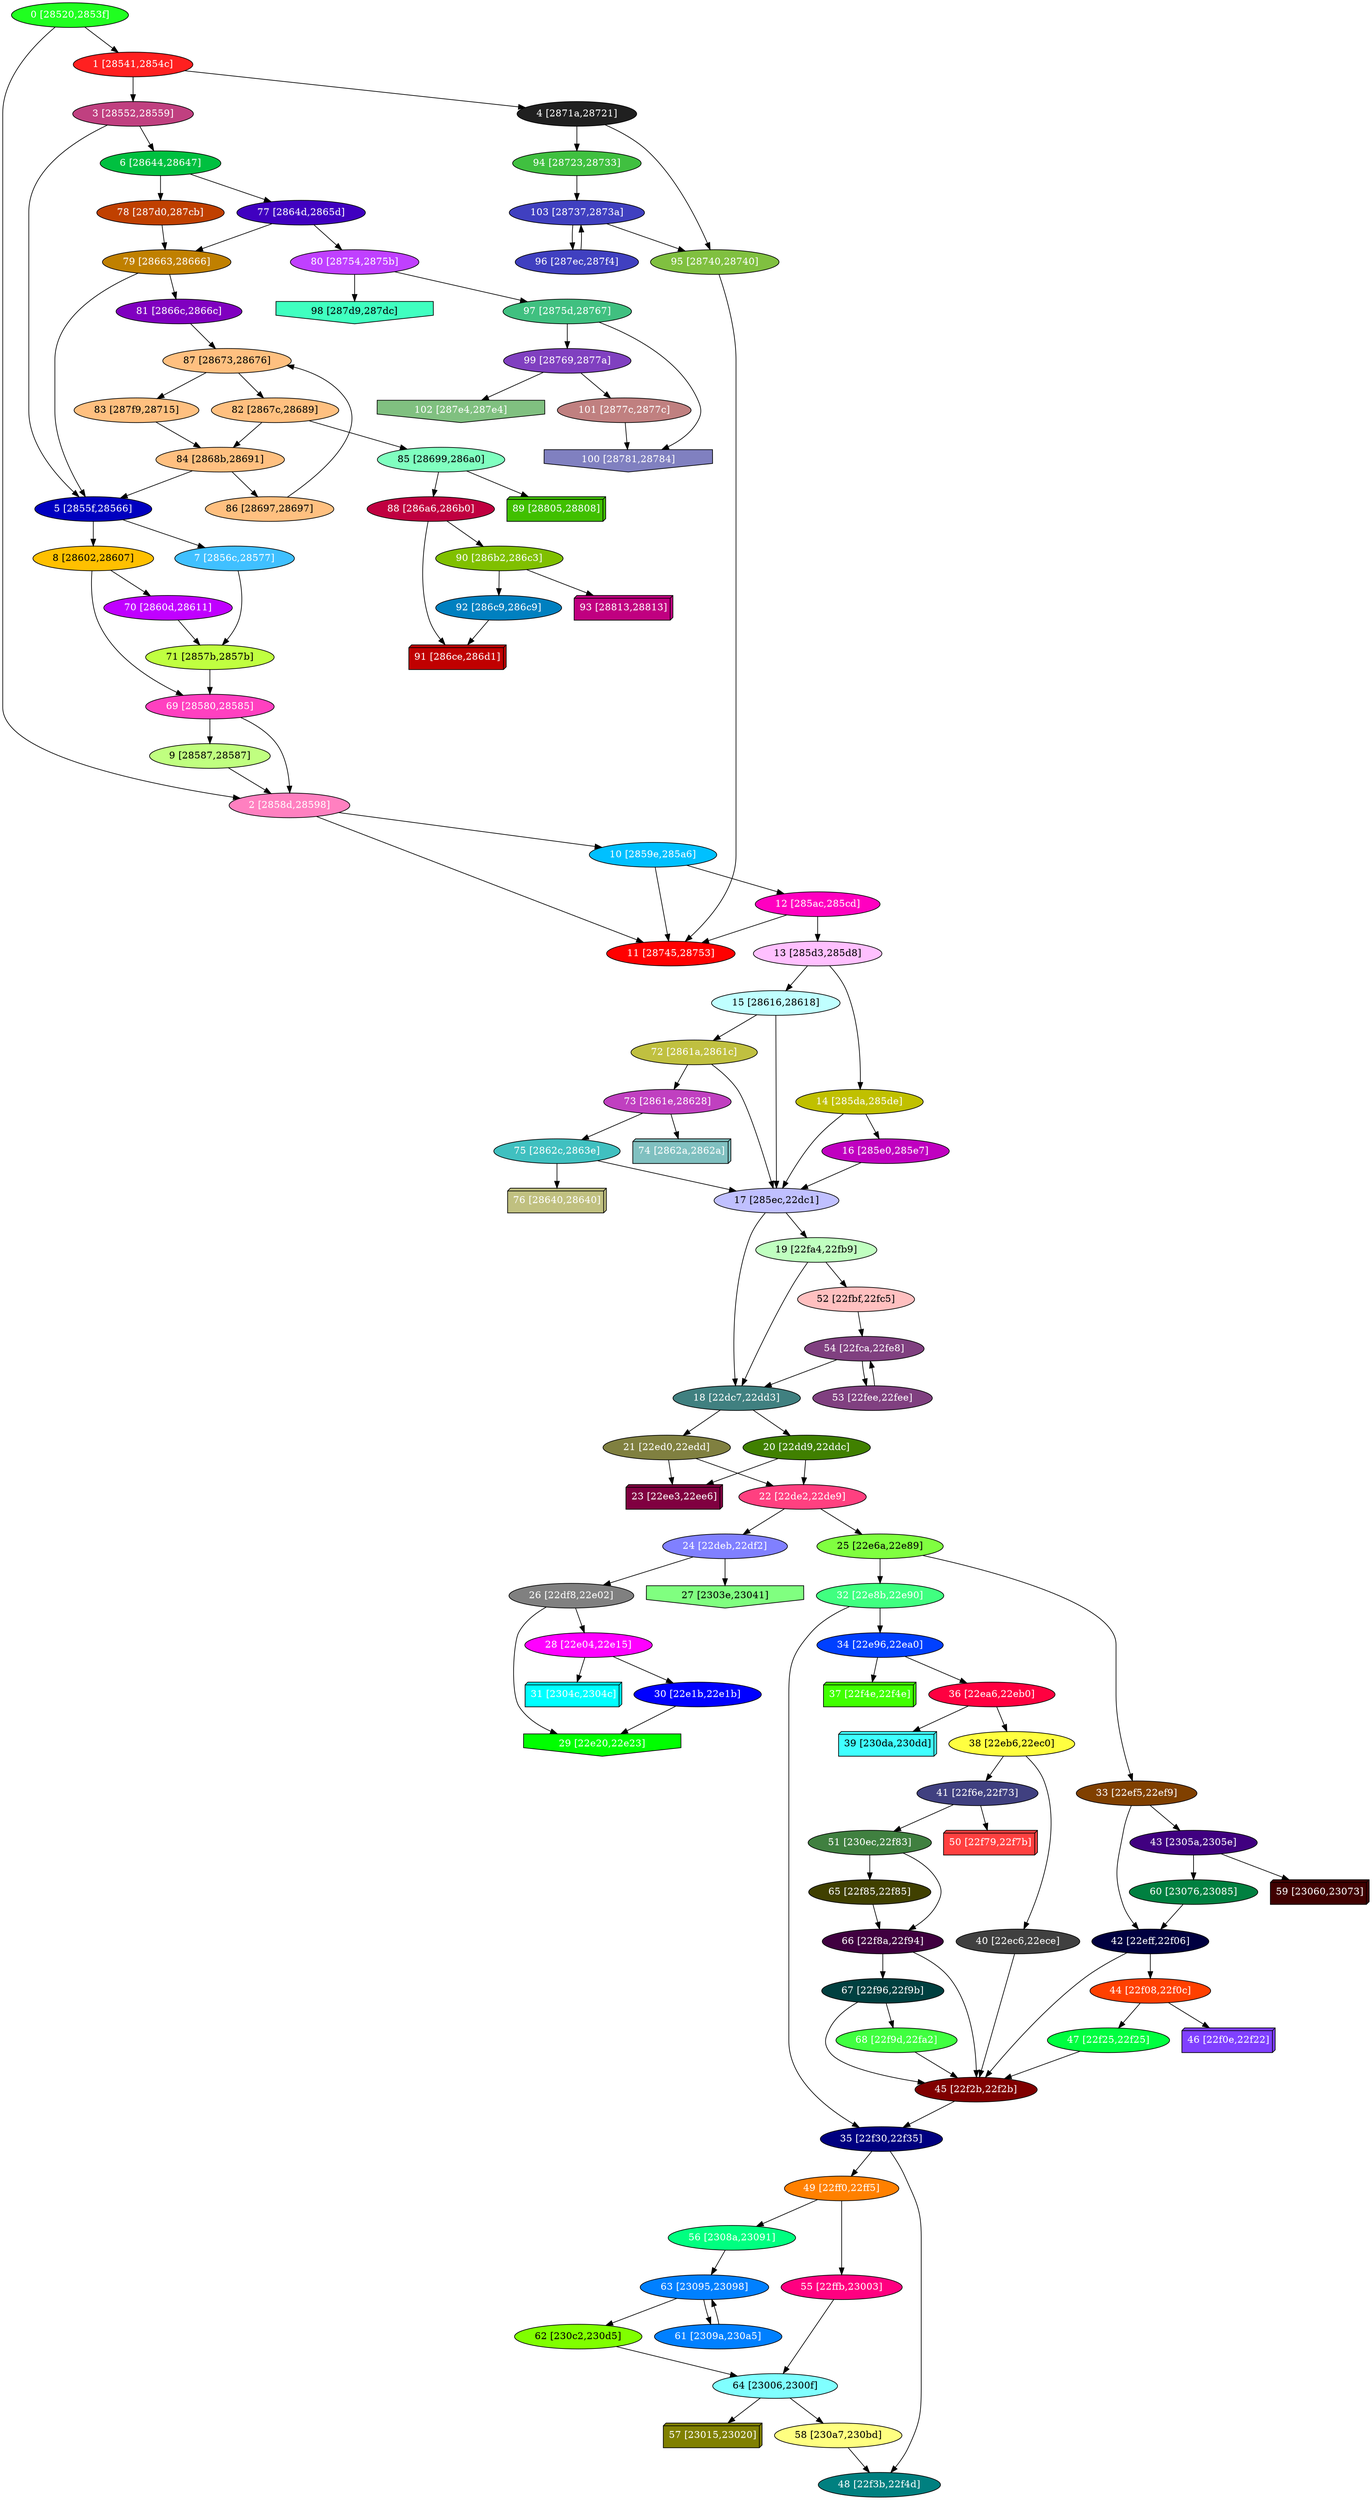 diGraph libnss3{
	libnss3_0  [style=filled fillcolor="#20FF20" fontcolor="#ffffff" shape=oval label="0 [28520,2853f]"]
	libnss3_1  [style=filled fillcolor="#FF2020" fontcolor="#ffffff" shape=oval label="1 [28541,2854c]"]
	libnss3_2  [style=filled fillcolor="#FF80C0" fontcolor="#ffffff" shape=oval label="2 [2858d,28598]"]
	libnss3_3  [style=filled fillcolor="#C04080" fontcolor="#ffffff" shape=oval label="3 [28552,28559]"]
	libnss3_4  [style=filled fillcolor="#202020" fontcolor="#ffffff" shape=oval label="4 [2871a,28721]"]
	libnss3_5  [style=filled fillcolor="#0000C0" fontcolor="#ffffff" shape=oval label="5 [2855f,28566]"]
	libnss3_6  [style=filled fillcolor="#00C040" fontcolor="#ffffff" shape=oval label="6 [28644,28647]"]
	libnss3_7  [style=filled fillcolor="#40C0FF" fontcolor="#ffffff" shape=oval label="7 [2856c,28577]"]
	libnss3_8  [style=filled fillcolor="#FFC000" fontcolor="#000000" shape=oval label="8 [28602,28607]"]
	libnss3_9  [style=filled fillcolor="#C0FF80" fontcolor="#000000" shape=oval label="9 [28587,28587]"]
	libnss3_a  [style=filled fillcolor="#00C0FF" fontcolor="#ffffff" shape=oval label="10 [2859e,285a6]"]
	libnss3_b  [style=filled fillcolor="#FF0000" fontcolor="#ffffff" shape=oval label="11 [28745,28753]"]
	libnss3_c  [style=filled fillcolor="#FF00C0" fontcolor="#ffffff" shape=oval label="12 [285ac,285cd]"]
	libnss3_d  [style=filled fillcolor="#FFC0FF" fontcolor="#000000" shape=oval label="13 [285d3,285d8]"]
	libnss3_e  [style=filled fillcolor="#C0C000" fontcolor="#ffffff" shape=oval label="14 [285da,285de]"]
	libnss3_f  [style=filled fillcolor="#C0FFFF" fontcolor="#000000" shape=oval label="15 [28616,28618]"]
	libnss3_10  [style=filled fillcolor="#C000C0" fontcolor="#ffffff" shape=oval label="16 [285e0,285e7]"]
	libnss3_11  [style=filled fillcolor="#C0C0FF" fontcolor="#000000" shape=oval label="17 [285ec,22dc1]"]
	libnss3_12  [style=filled fillcolor="#408080" fontcolor="#ffffff" shape=oval label="18 [22dc7,22dd3]"]
	libnss3_13  [style=filled fillcolor="#C0FFC0" fontcolor="#000000" shape=oval label="19 [22fa4,22fb9]"]
	libnss3_14  [style=filled fillcolor="#408000" fontcolor="#ffffff" shape=oval label="20 [22dd9,22ddc]"]
	libnss3_15  [style=filled fillcolor="#808040" fontcolor="#ffffff" shape=oval label="21 [22ed0,22edd]"]
	libnss3_16  [style=filled fillcolor="#FF4080" fontcolor="#ffffff" shape=oval label="22 [22de2,22de9]"]
	libnss3_17  [style=filled fillcolor="#800040" fontcolor="#ffffff" shape=box3d label="23 [22ee3,22ee6]"]
	libnss3_18  [style=filled fillcolor="#8080FF" fontcolor="#ffffff" shape=oval label="24 [22deb,22df2]"]
	libnss3_19  [style=filled fillcolor="#80FF40" fontcolor="#000000" shape=oval label="25 [22e6a,22e89]"]
	libnss3_1a  [style=filled fillcolor="#808080" fontcolor="#ffffff" shape=oval label="26 [22df8,22e02]"]
	libnss3_1b  [style=filled fillcolor="#80FF80" fontcolor="#000000" shape=invhouse label="27 [2303e,23041]"]
	libnss3_1c  [style=filled fillcolor="#FF00FF" fontcolor="#ffffff" shape=oval label="28 [22e04,22e15]"]
	libnss3_1d  [style=filled fillcolor="#00FF00" fontcolor="#ffffff" shape=invhouse label="29 [22e20,22e23]"]
	libnss3_1e  [style=filled fillcolor="#0000FF" fontcolor="#ffffff" shape=oval label="30 [22e1b,22e1b]"]
	libnss3_1f  [style=filled fillcolor="#00FFFF" fontcolor="#ffffff" shape=box3d label="31 [2304c,2304c]"]
	libnss3_20  [style=filled fillcolor="#40FF80" fontcolor="#ffffff" shape=oval label="32 [22e8b,22e90]"]
	libnss3_21  [style=filled fillcolor="#804000" fontcolor="#ffffff" shape=oval label="33 [22ef5,22ef9]"]
	libnss3_22  [style=filled fillcolor="#0040FF" fontcolor="#ffffff" shape=oval label="34 [22e96,22ea0]"]
	libnss3_23  [style=filled fillcolor="#000080" fontcolor="#ffffff" shape=oval label="35 [22f30,22f35]"]
	libnss3_24  [style=filled fillcolor="#FF0040" fontcolor="#ffffff" shape=oval label="36 [22ea6,22eb0]"]
	libnss3_25  [style=filled fillcolor="#40FF00" fontcolor="#ffffff" shape=box3d label="37 [22f4e,22f4e]"]
	libnss3_26  [style=filled fillcolor="#FFFF40" fontcolor="#000000" shape=oval label="38 [22eb6,22ec0]"]
	libnss3_27  [style=filled fillcolor="#40FFFF" fontcolor="#000000" shape=box3d label="39 [230da,230dd]"]
	libnss3_28  [style=filled fillcolor="#404040" fontcolor="#ffffff" shape=oval label="40 [22ec6,22ece]"]
	libnss3_29  [style=filled fillcolor="#404080" fontcolor="#ffffff" shape=oval label="41 [22f6e,22f73]"]
	libnss3_2a  [style=filled fillcolor="#000040" fontcolor="#ffffff" shape=oval label="42 [22eff,22f06]"]
	libnss3_2b  [style=filled fillcolor="#400080" fontcolor="#ffffff" shape=oval label="43 [2305a,2305e]"]
	libnss3_2c  [style=filled fillcolor="#FF4000" fontcolor="#ffffff" shape=oval label="44 [22f08,22f0c]"]
	libnss3_2d  [style=filled fillcolor="#800000" fontcolor="#ffffff" shape=oval label="45 [22f2b,22f2b]"]
	libnss3_2e  [style=filled fillcolor="#8040FF" fontcolor="#ffffff" shape=box3d label="46 [22f0e,22f22]"]
	libnss3_2f  [style=filled fillcolor="#00FF40" fontcolor="#ffffff" shape=oval label="47 [22f25,22f25]"]
	libnss3_30  [style=filled fillcolor="#008080" fontcolor="#ffffff" shape=oval label="48 [22f3b,22f4d]"]
	libnss3_31  [style=filled fillcolor="#FF8000" fontcolor="#ffffff" shape=oval label="49 [22ff0,22ff5]"]
	libnss3_32  [style=filled fillcolor="#FF4040" fontcolor="#ffffff" shape=box3d label="50 [22f79,22f7b]"]
	libnss3_33  [style=filled fillcolor="#408040" fontcolor="#ffffff" shape=oval label="51 [230ec,22f83]"]
	libnss3_34  [style=filled fillcolor="#FFC0C0" fontcolor="#000000" shape=oval label="52 [22fbf,22fc5]"]
	libnss3_35  [style=filled fillcolor="#804080" fontcolor="#ffffff" shape=oval label="53 [22fee,22fee]"]
	libnss3_36  [style=filled fillcolor="#804080" fontcolor="#ffffff" shape=oval label="54 [22fca,22fe8]"]
	libnss3_37  [style=filled fillcolor="#FF0080" fontcolor="#ffffff" shape=oval label="55 [22ffb,23003]"]
	libnss3_38  [style=filled fillcolor="#00FF80" fontcolor="#ffffff" shape=oval label="56 [2308a,23091]"]
	libnss3_39  [style=filled fillcolor="#808000" fontcolor="#ffffff" shape=box3d label="57 [23015,23020]"]
	libnss3_3a  [style=filled fillcolor="#FFFF80" fontcolor="#000000" shape=oval label="58 [230a7,230bd]"]
	libnss3_3b  [style=filled fillcolor="#400000" fontcolor="#ffffff" shape=box3d label="59 [23060,23073]"]
	libnss3_3c  [style=filled fillcolor="#008040" fontcolor="#ffffff" shape=oval label="60 [23076,23085]"]
	libnss3_3d  [style=filled fillcolor="#0080FF" fontcolor="#ffffff" shape=oval label="61 [2309a,230a5]"]
	libnss3_3e  [style=filled fillcolor="#80FF00" fontcolor="#000000" shape=oval label="62 [230c2,230d5]"]
	libnss3_3f  [style=filled fillcolor="#0080FF" fontcolor="#ffffff" shape=oval label="63 [23095,23098]"]
	libnss3_40  [style=filled fillcolor="#80FFFF" fontcolor="#000000" shape=oval label="64 [23006,2300f]"]
	libnss3_41  [style=filled fillcolor="#404000" fontcolor="#ffffff" shape=oval label="65 [22f85,22f85]"]
	libnss3_42  [style=filled fillcolor="#400040" fontcolor="#ffffff" shape=oval label="66 [22f8a,22f94]"]
	libnss3_43  [style=filled fillcolor="#004040" fontcolor="#ffffff" shape=oval label="67 [22f96,22f9b]"]
	libnss3_44  [style=filled fillcolor="#40FF40" fontcolor="#ffffff" shape=oval label="68 [22f9d,22fa2]"]
	libnss3_45  [style=filled fillcolor="#FF40C0" fontcolor="#ffffff" shape=oval label="69 [28580,28585]"]
	libnss3_46  [style=filled fillcolor="#C000FF" fontcolor="#ffffff" shape=oval label="70 [2860d,28611]"]
	libnss3_47  [style=filled fillcolor="#C0FF40" fontcolor="#000000" shape=oval label="71 [2857b,2857b]"]
	libnss3_48  [style=filled fillcolor="#C0C040" fontcolor="#ffffff" shape=oval label="72 [2861a,2861c]"]
	libnss3_49  [style=filled fillcolor="#C040C0" fontcolor="#ffffff" shape=oval label="73 [2861e,28628]"]
	libnss3_4a  [style=filled fillcolor="#80C0C0" fontcolor="#ffffff" shape=box3d label="74 [2862a,2862a]"]
	libnss3_4b  [style=filled fillcolor="#40C0C0" fontcolor="#ffffff" shape=oval label="75 [2862c,2863e]"]
	libnss3_4c  [style=filled fillcolor="#C0C080" fontcolor="#ffffff" shape=box3d label="76 [28640,28640]"]
	libnss3_4d  [style=filled fillcolor="#4000C0" fontcolor="#ffffff" shape=oval label="77 [2864d,2865d]"]
	libnss3_4e  [style=filled fillcolor="#C04000" fontcolor="#ffffff" shape=oval label="78 [287d0,287cb]"]
	libnss3_4f  [style=filled fillcolor="#C08000" fontcolor="#ffffff" shape=oval label="79 [28663,28666]"]
	libnss3_50  [style=filled fillcolor="#C040FF" fontcolor="#ffffff" shape=oval label="80 [28754,2875b]"]
	libnss3_51  [style=filled fillcolor="#8000C0" fontcolor="#ffffff" shape=oval label="81 [2866c,2866c]"]
	libnss3_52  [style=filled fillcolor="#FFC080" fontcolor="#000000" shape=oval label="82 [2867c,28689]"]
	libnss3_53  [style=filled fillcolor="#FFC080" fontcolor="#000000" shape=oval label="83 [287f9,28715]"]
	libnss3_54  [style=filled fillcolor="#FFC080" fontcolor="#000000" shape=oval label="84 [2868b,28691]"]
	libnss3_55  [style=filled fillcolor="#80FFC0" fontcolor="#000000" shape=oval label="85 [28699,286a0]"]
	libnss3_56  [style=filled fillcolor="#FFC080" fontcolor="#000000" shape=oval label="86 [28697,28697]"]
	libnss3_57  [style=filled fillcolor="#FFC080" fontcolor="#000000" shape=oval label="87 [28673,28676]"]
	libnss3_58  [style=filled fillcolor="#C00040" fontcolor="#ffffff" shape=oval label="88 [286a6,286b0]"]
	libnss3_59  [style=filled fillcolor="#40C000" fontcolor="#ffffff" shape=box3d label="89 [28805,28808]"]
	libnss3_5a  [style=filled fillcolor="#80C000" fontcolor="#ffffff" shape=oval label="90 [286b2,286c3]"]
	libnss3_5b  [style=filled fillcolor="#C00000" fontcolor="#ffffff" shape=box3d label="91 [286ce,286d1]"]
	libnss3_5c  [style=filled fillcolor="#0080C0" fontcolor="#ffffff" shape=oval label="92 [286c9,286c9]"]
	libnss3_5d  [style=filled fillcolor="#C00080" fontcolor="#ffffff" shape=box3d label="93 [28813,28813]"]
	libnss3_5e  [style=filled fillcolor="#40C040" fontcolor="#ffffff" shape=oval label="94 [28723,28733]"]
	libnss3_5f  [style=filled fillcolor="#80C040" fontcolor="#ffffff" shape=oval label="95 [28740,28740]"]
	libnss3_60  [style=filled fillcolor="#4040C0" fontcolor="#ffffff" shape=oval label="96 [287ec,287f4]"]
	libnss3_61  [style=filled fillcolor="#40C080" fontcolor="#ffffff" shape=oval label="97 [2875d,28767]"]
	libnss3_62  [style=filled fillcolor="#40FFC0" fontcolor="#000000" shape=invhouse label="98 [287d9,287dc]"]
	libnss3_63  [style=filled fillcolor="#8040C0" fontcolor="#ffffff" shape=oval label="99 [28769,2877a]"]
	libnss3_64  [style=filled fillcolor="#8080C0" fontcolor="#ffffff" shape=invhouse label="100 [28781,28784]"]
	libnss3_65  [style=filled fillcolor="#C08080" fontcolor="#ffffff" shape=oval label="101 [2877c,2877c]"]
	libnss3_66  [style=filled fillcolor="#80C080" fontcolor="#ffffff" shape=invhouse label="102 [287e4,287e4]"]
	libnss3_67  [style=filled fillcolor="#4040C0" fontcolor="#ffffff" shape=oval label="103 [28737,2873a]"]

	libnss3_0 -> libnss3_1
	libnss3_0 -> libnss3_2
	libnss3_1 -> libnss3_3
	libnss3_1 -> libnss3_4
	libnss3_2 -> libnss3_a
	libnss3_2 -> libnss3_b
	libnss3_3 -> libnss3_5
	libnss3_3 -> libnss3_6
	libnss3_4 -> libnss3_5e
	libnss3_4 -> libnss3_5f
	libnss3_5 -> libnss3_7
	libnss3_5 -> libnss3_8
	libnss3_6 -> libnss3_4d
	libnss3_6 -> libnss3_4e
	libnss3_7 -> libnss3_47
	libnss3_8 -> libnss3_45
	libnss3_8 -> libnss3_46
	libnss3_9 -> libnss3_2
	libnss3_a -> libnss3_b
	libnss3_a -> libnss3_c
	libnss3_c -> libnss3_b
	libnss3_c -> libnss3_d
	libnss3_d -> libnss3_e
	libnss3_d -> libnss3_f
	libnss3_e -> libnss3_10
	libnss3_e -> libnss3_11
	libnss3_f -> libnss3_11
	libnss3_f -> libnss3_48
	libnss3_10 -> libnss3_11
	libnss3_11 -> libnss3_12
	libnss3_11 -> libnss3_13
	libnss3_12 -> libnss3_14
	libnss3_12 -> libnss3_15
	libnss3_13 -> libnss3_12
	libnss3_13 -> libnss3_34
	libnss3_14 -> libnss3_16
	libnss3_14 -> libnss3_17
	libnss3_15 -> libnss3_16
	libnss3_15 -> libnss3_17
	libnss3_16 -> libnss3_18
	libnss3_16 -> libnss3_19
	libnss3_18 -> libnss3_1a
	libnss3_18 -> libnss3_1b
	libnss3_19 -> libnss3_20
	libnss3_19 -> libnss3_21
	libnss3_1a -> libnss3_1c
	libnss3_1a -> libnss3_1d
	libnss3_1c -> libnss3_1e
	libnss3_1c -> libnss3_1f
	libnss3_1e -> libnss3_1d
	libnss3_20 -> libnss3_22
	libnss3_20 -> libnss3_23
	libnss3_21 -> libnss3_2a
	libnss3_21 -> libnss3_2b
	libnss3_22 -> libnss3_24
	libnss3_22 -> libnss3_25
	libnss3_23 -> libnss3_30
	libnss3_23 -> libnss3_31
	libnss3_24 -> libnss3_26
	libnss3_24 -> libnss3_27
	libnss3_26 -> libnss3_28
	libnss3_26 -> libnss3_29
	libnss3_28 -> libnss3_2d
	libnss3_29 -> libnss3_32
	libnss3_29 -> libnss3_33
	libnss3_2a -> libnss3_2c
	libnss3_2a -> libnss3_2d
	libnss3_2b -> libnss3_3b
	libnss3_2b -> libnss3_3c
	libnss3_2c -> libnss3_2e
	libnss3_2c -> libnss3_2f
	libnss3_2d -> libnss3_23
	libnss3_2f -> libnss3_2d
	libnss3_31 -> libnss3_37
	libnss3_31 -> libnss3_38
	libnss3_33 -> libnss3_41
	libnss3_33 -> libnss3_42
	libnss3_34 -> libnss3_36
	libnss3_35 -> libnss3_36
	libnss3_36 -> libnss3_12
	libnss3_36 -> libnss3_35
	libnss3_37 -> libnss3_40
	libnss3_38 -> libnss3_3f
	libnss3_3a -> libnss3_30
	libnss3_3c -> libnss3_2a
	libnss3_3d -> libnss3_3f
	libnss3_3e -> libnss3_40
	libnss3_3f -> libnss3_3d
	libnss3_3f -> libnss3_3e
	libnss3_40 -> libnss3_39
	libnss3_40 -> libnss3_3a
	libnss3_41 -> libnss3_42
	libnss3_42 -> libnss3_2d
	libnss3_42 -> libnss3_43
	libnss3_43 -> libnss3_2d
	libnss3_43 -> libnss3_44
	libnss3_44 -> libnss3_2d
	libnss3_45 -> libnss3_2
	libnss3_45 -> libnss3_9
	libnss3_46 -> libnss3_47
	libnss3_47 -> libnss3_45
	libnss3_48 -> libnss3_11
	libnss3_48 -> libnss3_49
	libnss3_49 -> libnss3_4a
	libnss3_49 -> libnss3_4b
	libnss3_4b -> libnss3_11
	libnss3_4b -> libnss3_4c
	libnss3_4d -> libnss3_4f
	libnss3_4d -> libnss3_50
	libnss3_4e -> libnss3_4f
	libnss3_4f -> libnss3_5
	libnss3_4f -> libnss3_51
	libnss3_50 -> libnss3_61
	libnss3_50 -> libnss3_62
	libnss3_51 -> libnss3_57
	libnss3_52 -> libnss3_54
	libnss3_52 -> libnss3_55
	libnss3_53 -> libnss3_54
	libnss3_54 -> libnss3_5
	libnss3_54 -> libnss3_56
	libnss3_55 -> libnss3_58
	libnss3_55 -> libnss3_59
	libnss3_56 -> libnss3_57
	libnss3_57 -> libnss3_52
	libnss3_57 -> libnss3_53
	libnss3_58 -> libnss3_5a
	libnss3_58 -> libnss3_5b
	libnss3_5a -> libnss3_5c
	libnss3_5a -> libnss3_5d
	libnss3_5c -> libnss3_5b
	libnss3_5e -> libnss3_67
	libnss3_5f -> libnss3_b
	libnss3_60 -> libnss3_67
	libnss3_61 -> libnss3_63
	libnss3_61 -> libnss3_64
	libnss3_63 -> libnss3_65
	libnss3_63 -> libnss3_66
	libnss3_65 -> libnss3_64
	libnss3_67 -> libnss3_5f
	libnss3_67 -> libnss3_60
}